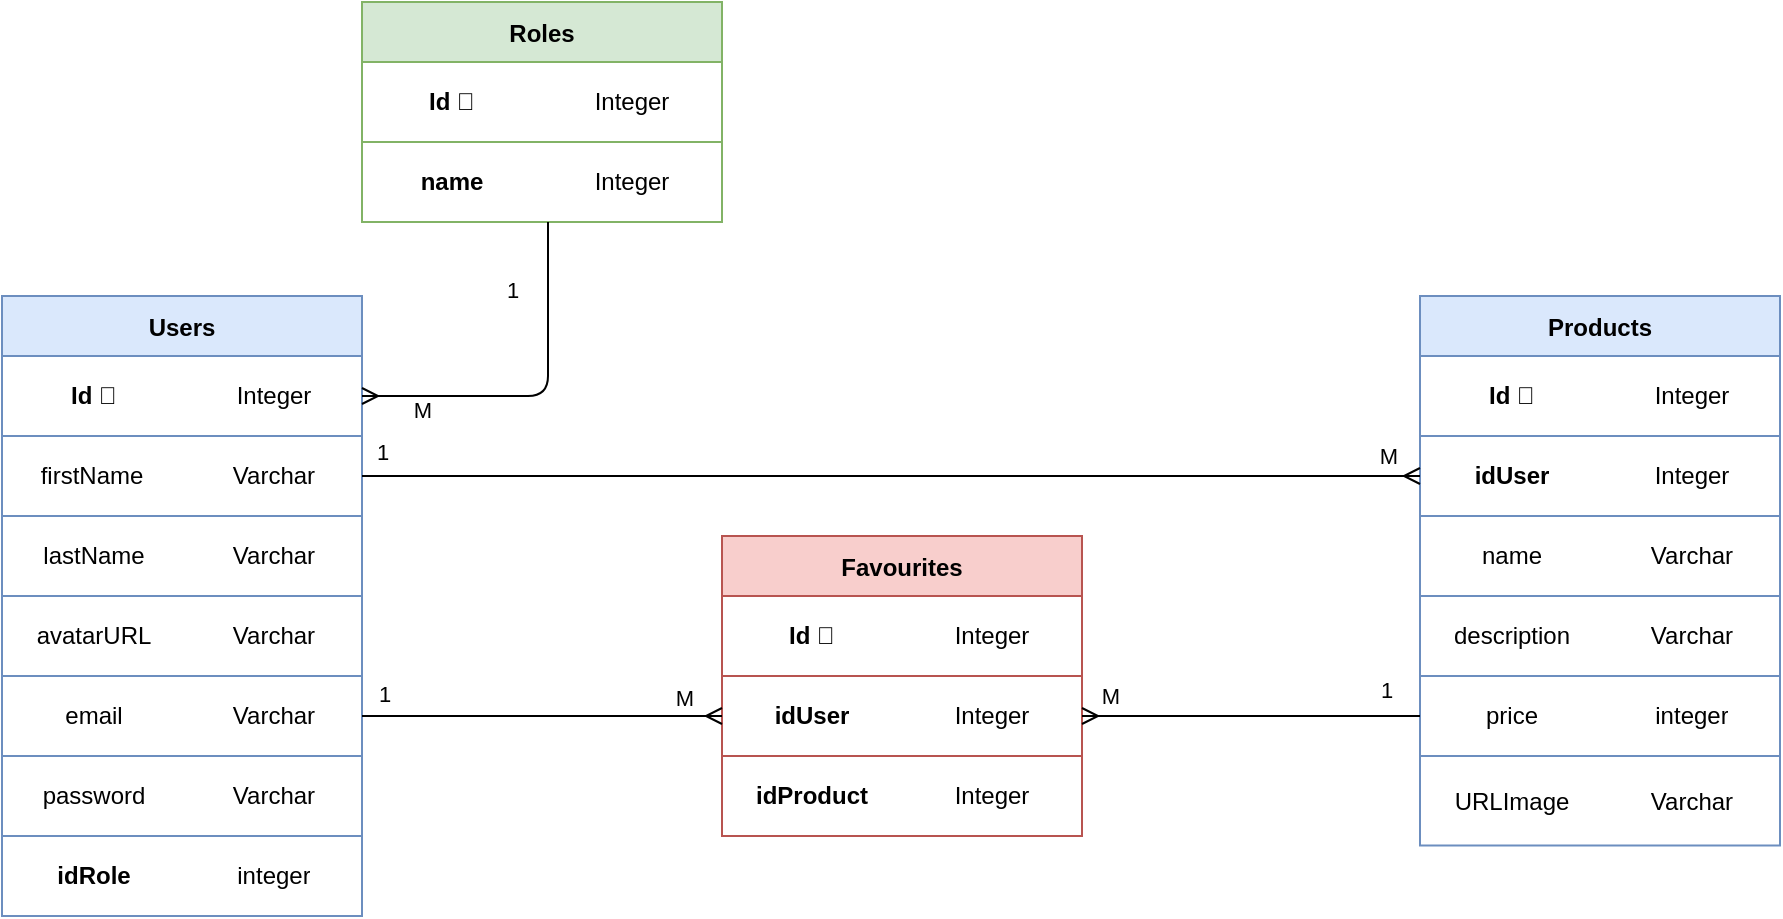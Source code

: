 <mxfile>
    <diagram name="Página-1" id="THWm4UdsPq4UFAy5N0O1">
        <mxGraphModel dx="1003" dy="1287" grid="0" gridSize="10" guides="1" tooltips="1" connect="1" arrows="1" fold="1" page="0" pageScale="1" pageWidth="850" pageHeight="1100" background="none" math="0" shadow="0">
            <root>
                <mxCell id="0"/>
                <mxCell id="1" parent="0"/>
                <mxCell id="66" value="Users" style="shape=table;startSize=30;container=1;collapsible=0;childLayout=tableLayout;shadow=0;fixedRows=0;resizeLast=0;resizeLastRow=0;columnLines=0;rowLines=1;top=1;swimlaneBody=1;fillColor=#dae8fc;strokeColor=#6c8ebf;portConstraintRotation=0;noLabel=0;editable=1;movable=1;resizable=1;rotatable=1;deletable=1;connectable=1;fontStyle=1" parent="1" vertex="1">
                    <mxGeometry x="-30" y="-637" width="180" height="310" as="geometry"/>
                </mxCell>
                <mxCell id="67" value="" style="shape=tableRow;horizontal=0;startSize=0;swimlaneHead=0;swimlaneBody=0;top=0;left=0;bottom=0;right=0;collapsible=0;dropTarget=0;fillColor=none;points=[[0,0.5],[1,0.5]];portConstraint=eastwest;shadow=0;allowArrows=1;" parent="66" vertex="1">
                    <mxGeometry y="30" width="180" height="40" as="geometry"/>
                </mxCell>
                <mxCell id="68" value="&lt;b&gt;Id 🔑&lt;/b&gt;" style="shape=partialRectangle;html=1;whiteSpace=wrap;connectable=0;overflow=hidden;fillColor=none;top=0;left=0;bottom=0;right=0;pointerEvents=1;shadow=0;" parent="67" vertex="1">
                    <mxGeometry width="92" height="40" as="geometry">
                        <mxRectangle width="92" height="40" as="alternateBounds"/>
                    </mxGeometry>
                </mxCell>
                <mxCell id="101" value="Integer" style="shape=partialRectangle;html=1;whiteSpace=wrap;connectable=0;overflow=hidden;fillColor=none;top=0;left=0;bottom=0;right=0;pointerEvents=1;shadow=0;" parent="67" vertex="1">
                    <mxGeometry x="92" width="88" height="40" as="geometry">
                        <mxRectangle width="88" height="40" as="alternateBounds"/>
                    </mxGeometry>
                </mxCell>
                <mxCell id="69" value="" style="shape=tableRow;horizontal=0;startSize=0;swimlaneHead=0;swimlaneBody=0;top=0;left=0;bottom=0;right=0;collapsible=0;dropTarget=0;fillColor=none;points=[[0,0.5],[1,0.5]];portConstraint=eastwest;shadow=0;" parent="66" vertex="1">
                    <mxGeometry y="70" width="180" height="40" as="geometry"/>
                </mxCell>
                <mxCell id="70" value="firstName&lt;span style=&quot;white-space: pre;&quot;&gt;&#9;&lt;/span&gt;" style="shape=partialRectangle;html=1;whiteSpace=wrap;connectable=0;overflow=hidden;fillColor=none;top=0;left=0;bottom=0;right=0;pointerEvents=1;shadow=0;" parent="69" vertex="1">
                    <mxGeometry width="92" height="40" as="geometry">
                        <mxRectangle width="92" height="40" as="alternateBounds"/>
                    </mxGeometry>
                </mxCell>
                <mxCell id="102" value="Varchar" style="shape=partialRectangle;html=1;whiteSpace=wrap;connectable=0;overflow=hidden;fillColor=none;top=0;left=0;bottom=0;right=0;pointerEvents=1;shadow=0;" parent="69" vertex="1">
                    <mxGeometry x="92" width="88" height="40" as="geometry">
                        <mxRectangle width="88" height="40" as="alternateBounds"/>
                    </mxGeometry>
                </mxCell>
                <mxCell id="71" value="" style="shape=tableRow;horizontal=0;startSize=0;swimlaneHead=0;swimlaneBody=0;top=0;left=0;bottom=0;right=0;collapsible=0;dropTarget=0;fillColor=none;points=[[0,0.5],[1,0.5]];portConstraint=eastwest;shadow=0;" parent="66" vertex="1">
                    <mxGeometry y="110" width="180" height="40" as="geometry"/>
                </mxCell>
                <mxCell id="72" value="lastName" style="shape=partialRectangle;html=1;whiteSpace=wrap;connectable=0;overflow=hidden;fillColor=none;top=0;left=0;bottom=0;right=0;pointerEvents=1;shadow=0;" parent="71" vertex="1">
                    <mxGeometry width="92" height="40" as="geometry">
                        <mxRectangle width="92" height="40" as="alternateBounds"/>
                    </mxGeometry>
                </mxCell>
                <mxCell id="103" value="Varchar" style="shape=partialRectangle;html=1;whiteSpace=wrap;connectable=0;overflow=hidden;fillColor=none;top=0;left=0;bottom=0;right=0;pointerEvents=1;shadow=0;" parent="71" vertex="1">
                    <mxGeometry x="92" width="88" height="40" as="geometry">
                        <mxRectangle width="88" height="40" as="alternateBounds"/>
                    </mxGeometry>
                </mxCell>
                <mxCell id="73" value="" style="shape=tableRow;horizontal=0;startSize=0;swimlaneHead=0;swimlaneBody=0;top=0;left=0;bottom=0;right=0;collapsible=0;dropTarget=0;fillColor=none;points=[[0,0.5],[1,0.5]];portConstraint=eastwest;shadow=0;" parent="66" vertex="1">
                    <mxGeometry y="150" width="180" height="40" as="geometry"/>
                </mxCell>
                <mxCell id="74" value="avatarURL" style="shape=partialRectangle;html=1;whiteSpace=wrap;connectable=0;overflow=hidden;fillColor=none;top=0;left=0;bottom=0;right=0;pointerEvents=1;shadow=0;" parent="73" vertex="1">
                    <mxGeometry width="92" height="40" as="geometry">
                        <mxRectangle width="92" height="40" as="alternateBounds"/>
                    </mxGeometry>
                </mxCell>
                <mxCell id="104" value="Varchar" style="shape=partialRectangle;html=1;whiteSpace=wrap;connectable=0;overflow=hidden;fillColor=none;top=0;left=0;bottom=0;right=0;pointerEvents=1;shadow=0;" parent="73" vertex="1">
                    <mxGeometry x="92" width="88" height="40" as="geometry">
                        <mxRectangle width="88" height="40" as="alternateBounds"/>
                    </mxGeometry>
                </mxCell>
                <mxCell id="75" value="" style="shape=tableRow;horizontal=0;startSize=0;swimlaneHead=0;swimlaneBody=0;top=0;left=0;bottom=0;right=0;collapsible=0;dropTarget=0;fillColor=none;points=[[0,0.5],[1,0.5]];portConstraint=eastwest;shadow=0;" parent="66" vertex="1">
                    <mxGeometry y="190" width="180" height="40" as="geometry"/>
                </mxCell>
                <mxCell id="76" value="email" style="shape=partialRectangle;html=1;whiteSpace=wrap;connectable=0;overflow=hidden;fillColor=none;top=0;left=0;bottom=0;right=0;pointerEvents=1;shadow=0;" parent="75" vertex="1">
                    <mxGeometry width="92" height="40" as="geometry">
                        <mxRectangle width="92" height="40" as="alternateBounds"/>
                    </mxGeometry>
                </mxCell>
                <mxCell id="105" value="Varchar" style="shape=partialRectangle;html=1;whiteSpace=wrap;connectable=0;overflow=hidden;fillColor=none;top=0;left=0;bottom=0;right=0;pointerEvents=1;shadow=0;" parent="75" vertex="1">
                    <mxGeometry x="92" width="88" height="40" as="geometry">
                        <mxRectangle width="88" height="40" as="alternateBounds"/>
                    </mxGeometry>
                </mxCell>
                <mxCell id="77" value="" style="shape=tableRow;horizontal=0;startSize=0;swimlaneHead=0;swimlaneBody=0;top=0;left=0;bottom=0;right=0;collapsible=0;dropTarget=0;fillColor=none;points=[[0,0.5],[1,0.5]];portConstraint=eastwest;shadow=0;" parent="66" vertex="1">
                    <mxGeometry y="230" width="180" height="40" as="geometry"/>
                </mxCell>
                <mxCell id="78" value="password" style="shape=partialRectangle;html=1;whiteSpace=wrap;connectable=0;overflow=hidden;fillColor=none;top=0;left=0;bottom=0;right=0;pointerEvents=1;shadow=0;" parent="77" vertex="1">
                    <mxGeometry width="92" height="40" as="geometry">
                        <mxRectangle width="92" height="40" as="alternateBounds"/>
                    </mxGeometry>
                </mxCell>
                <mxCell id="106" value="Varchar" style="shape=partialRectangle;html=1;whiteSpace=wrap;connectable=0;overflow=hidden;fillColor=none;top=0;left=0;bottom=0;right=0;pointerEvents=1;shadow=0;" parent="77" vertex="1">
                    <mxGeometry x="92" width="88" height="40" as="geometry">
                        <mxRectangle width="88" height="40" as="alternateBounds"/>
                    </mxGeometry>
                </mxCell>
                <mxCell id="194" style="shape=tableRow;horizontal=0;startSize=0;swimlaneHead=0;swimlaneBody=0;top=0;left=0;bottom=0;right=0;collapsible=0;dropTarget=0;fillColor=none;points=[[0,0.5],[1,0.5]];portConstraint=eastwest;shadow=0;" parent="66" vertex="1">
                    <mxGeometry y="270" width="180" height="40" as="geometry"/>
                </mxCell>
                <mxCell id="195" value="&lt;b&gt;idRole&lt;/b&gt;" style="shape=partialRectangle;html=1;whiteSpace=wrap;connectable=0;overflow=hidden;fillColor=none;top=0;left=0;bottom=0;right=0;pointerEvents=1;shadow=0;" parent="194" vertex="1">
                    <mxGeometry width="92" height="40" as="geometry">
                        <mxRectangle width="92" height="40" as="alternateBounds"/>
                    </mxGeometry>
                </mxCell>
                <mxCell id="196" value="integer" style="shape=partialRectangle;html=1;whiteSpace=wrap;connectable=0;overflow=hidden;fillColor=none;top=0;left=0;bottom=0;right=0;pointerEvents=1;shadow=0;" parent="194" vertex="1">
                    <mxGeometry x="92" width="88" height="40" as="geometry">
                        <mxRectangle width="88" height="40" as="alternateBounds"/>
                    </mxGeometry>
                </mxCell>
                <mxCell id="80" value="Favourites" style="shape=table;startSize=30;container=1;collapsible=0;childLayout=tableLayout;shadow=0;fixedRows=0;resizeLast=0;resizeLastRow=0;columnLines=0;rowLines=1;top=1;swimlaneBody=1;fillColor=#f8cecc;strokeColor=#b85450;fontStyle=1" parent="1" vertex="1">
                    <mxGeometry x="330" y="-517" width="180" height="150" as="geometry"/>
                </mxCell>
                <mxCell id="81" value="" style="shape=tableRow;horizontal=0;startSize=0;swimlaneHead=0;swimlaneBody=0;top=0;left=0;bottom=0;right=0;collapsible=0;dropTarget=0;fillColor=none;points=[[0,0.5],[1,0.5]];portConstraint=eastwest;shadow=0;" parent="80" vertex="1">
                    <mxGeometry y="30" width="180" height="40" as="geometry"/>
                </mxCell>
                <mxCell id="82" value="&lt;b&gt;Id 🔑&lt;/b&gt;" style="shape=partialRectangle;html=1;whiteSpace=wrap;connectable=0;overflow=hidden;fillColor=none;top=0;left=0;bottom=0;right=0;pointerEvents=1;shadow=0;" parent="81" vertex="1">
                    <mxGeometry width="90" height="40" as="geometry">
                        <mxRectangle width="90" height="40" as="alternateBounds"/>
                    </mxGeometry>
                </mxCell>
                <mxCell id="137" value="Integer" style="shape=partialRectangle;html=1;whiteSpace=wrap;connectable=0;overflow=hidden;fillColor=none;top=0;left=0;bottom=0;right=0;pointerEvents=1;shadow=0;" parent="81" vertex="1">
                    <mxGeometry x="90" width="90" height="40" as="geometry">
                        <mxRectangle width="90" height="40" as="alternateBounds"/>
                    </mxGeometry>
                </mxCell>
                <mxCell id="83" value="" style="shape=tableRow;horizontal=0;startSize=0;swimlaneHead=0;swimlaneBody=0;top=0;left=0;bottom=0;right=0;collapsible=0;dropTarget=0;fillColor=none;points=[[0,0.5],[1,0.5]];portConstraint=eastwest;shadow=0;" parent="80" vertex="1">
                    <mxGeometry y="70" width="180" height="40" as="geometry"/>
                </mxCell>
                <mxCell id="84" value="&lt;b&gt;idUser&lt;/b&gt;" style="shape=partialRectangle;html=1;whiteSpace=wrap;connectable=0;overflow=hidden;fillColor=none;top=0;left=0;bottom=0;right=0;pointerEvents=1;shadow=0;" parent="83" vertex="1">
                    <mxGeometry width="90" height="40" as="geometry">
                        <mxRectangle width="90" height="40" as="alternateBounds"/>
                    </mxGeometry>
                </mxCell>
                <mxCell id="138" value="Integer" style="shape=partialRectangle;html=1;whiteSpace=wrap;connectable=0;overflow=hidden;fillColor=none;top=0;left=0;bottom=0;right=0;pointerEvents=1;shadow=0;" parent="83" vertex="1">
                    <mxGeometry x="90" width="90" height="40" as="geometry">
                        <mxRectangle width="90" height="40" as="alternateBounds"/>
                    </mxGeometry>
                </mxCell>
                <mxCell id="85" value="" style="shape=tableRow;horizontal=0;startSize=0;swimlaneHead=0;swimlaneBody=0;top=0;left=0;bottom=0;right=0;collapsible=0;dropTarget=0;fillColor=none;points=[[0,0.5],[1,0.5]];portConstraint=eastwest;shadow=0;" parent="80" vertex="1">
                    <mxGeometry y="110" width="180" height="40" as="geometry"/>
                </mxCell>
                <mxCell id="86" value="&lt;b&gt;idProduct&lt;/b&gt;" style="shape=partialRectangle;html=1;whiteSpace=wrap;connectable=0;overflow=hidden;fillColor=none;top=0;left=0;bottom=0;right=0;pointerEvents=1;shadow=0;" parent="85" vertex="1">
                    <mxGeometry width="90" height="40" as="geometry">
                        <mxRectangle width="90" height="40" as="alternateBounds"/>
                    </mxGeometry>
                </mxCell>
                <mxCell id="139" value="Integer" style="shape=partialRectangle;html=1;whiteSpace=wrap;connectable=0;overflow=hidden;fillColor=none;top=0;left=0;bottom=0;right=0;pointerEvents=1;shadow=0;" parent="85" vertex="1">
                    <mxGeometry x="90" width="90" height="40" as="geometry">
                        <mxRectangle width="90" height="40" as="alternateBounds"/>
                    </mxGeometry>
                </mxCell>
                <mxCell id="140" value="Products" style="shape=table;startSize=30;container=1;collapsible=0;childLayout=tableLayout;shadow=0;fixedRows=0;resizeLast=0;resizeLastRow=0;columnLines=0;rowLines=1;top=1;swimlaneBody=1;fillColor=#dae8fc;strokeColor=#6c8ebf;portConstraintRotation=0;noLabel=0;editable=1;movable=1;resizable=1;rotatable=1;deletable=1;connectable=1;fontStyle=1" parent="1" vertex="1">
                    <mxGeometry x="679" y="-637" width="180" height="274.75" as="geometry"/>
                </mxCell>
                <mxCell id="141" value="" style="shape=tableRow;horizontal=0;startSize=0;swimlaneHead=0;swimlaneBody=0;top=0;left=0;bottom=0;right=0;collapsible=0;dropTarget=0;fillColor=none;points=[[0,0.5],[1,0.5]];portConstraint=eastwest;shadow=0;allowArrows=1;" parent="140" vertex="1">
                    <mxGeometry y="30" width="180" height="40" as="geometry"/>
                </mxCell>
                <mxCell id="142" value="&lt;b&gt;Id 🔑&lt;/b&gt;" style="shape=partialRectangle;html=1;whiteSpace=wrap;connectable=0;overflow=hidden;fillColor=none;top=0;left=0;bottom=0;right=0;pointerEvents=1;shadow=0;" parent="141" vertex="1">
                    <mxGeometry width="92" height="40" as="geometry">
                        <mxRectangle width="92" height="40" as="alternateBounds"/>
                    </mxGeometry>
                </mxCell>
                <mxCell id="143" value="Integer" style="shape=partialRectangle;html=1;whiteSpace=wrap;connectable=0;overflow=hidden;fillColor=none;top=0;left=0;bottom=0;right=0;pointerEvents=1;shadow=0;" parent="141" vertex="1">
                    <mxGeometry x="92" width="88" height="40" as="geometry">
                        <mxRectangle width="88" height="40" as="alternateBounds"/>
                    </mxGeometry>
                </mxCell>
                <mxCell id="162" style="shape=tableRow;horizontal=0;startSize=0;swimlaneHead=0;swimlaneBody=0;top=0;left=0;bottom=0;right=0;collapsible=0;dropTarget=0;fillColor=none;points=[[0,0.5],[1,0.5]];portConstraint=eastwest;shadow=0;" parent="140" vertex="1">
                    <mxGeometry y="70" width="180" height="40" as="geometry"/>
                </mxCell>
                <mxCell id="163" value="&lt;b&gt;idUser&lt;/b&gt;" style="shape=partialRectangle;html=1;whiteSpace=wrap;connectable=0;overflow=hidden;fillColor=none;top=0;left=0;bottom=0;right=0;pointerEvents=1;shadow=0;" parent="162" vertex="1">
                    <mxGeometry width="92" height="40" as="geometry">
                        <mxRectangle width="92" height="40" as="alternateBounds"/>
                    </mxGeometry>
                </mxCell>
                <mxCell id="164" value="Integer" style="shape=partialRectangle;html=1;whiteSpace=wrap;connectable=0;overflow=hidden;fillColor=none;top=0;left=0;bottom=0;right=0;pointerEvents=1;shadow=0;" parent="162" vertex="1">
                    <mxGeometry x="92" width="88" height="40" as="geometry">
                        <mxRectangle width="88" height="40" as="alternateBounds"/>
                    </mxGeometry>
                </mxCell>
                <mxCell id="144" value="" style="shape=tableRow;horizontal=0;startSize=0;swimlaneHead=0;swimlaneBody=0;top=0;left=0;bottom=0;right=0;collapsible=0;dropTarget=0;fillColor=none;points=[[0,0.5],[1,0.5]];portConstraint=eastwest;shadow=0;" parent="140" vertex="1">
                    <mxGeometry y="110" width="180" height="40" as="geometry"/>
                </mxCell>
                <mxCell id="145" value="name" style="shape=partialRectangle;html=1;whiteSpace=wrap;connectable=0;overflow=hidden;fillColor=none;top=0;left=0;bottom=0;right=0;pointerEvents=1;shadow=0;" parent="144" vertex="1">
                    <mxGeometry width="92" height="40" as="geometry">
                        <mxRectangle width="92" height="40" as="alternateBounds"/>
                    </mxGeometry>
                </mxCell>
                <mxCell id="146" value="Varchar" style="shape=partialRectangle;html=1;whiteSpace=wrap;connectable=0;overflow=hidden;fillColor=none;top=0;left=0;bottom=0;right=0;pointerEvents=1;shadow=0;" parent="144" vertex="1">
                    <mxGeometry x="92" width="88" height="40" as="geometry">
                        <mxRectangle width="88" height="40" as="alternateBounds"/>
                    </mxGeometry>
                </mxCell>
                <mxCell id="147" value="" style="shape=tableRow;horizontal=0;startSize=0;swimlaneHead=0;swimlaneBody=0;top=0;left=0;bottom=0;right=0;collapsible=0;dropTarget=0;fillColor=none;points=[[0,0.5],[1,0.5]];portConstraint=eastwest;shadow=0;" parent="140" vertex="1">
                    <mxGeometry y="150" width="180" height="40" as="geometry"/>
                </mxCell>
                <mxCell id="148" value="description" style="shape=partialRectangle;html=1;whiteSpace=wrap;connectable=0;overflow=hidden;fillColor=none;top=0;left=0;bottom=0;right=0;pointerEvents=1;shadow=0;" parent="147" vertex="1">
                    <mxGeometry width="92" height="40" as="geometry">
                        <mxRectangle width="92" height="40" as="alternateBounds"/>
                    </mxGeometry>
                </mxCell>
                <mxCell id="149" value="Varchar" style="shape=partialRectangle;html=1;whiteSpace=wrap;connectable=0;overflow=hidden;fillColor=none;top=0;left=0;bottom=0;right=0;pointerEvents=1;shadow=0;" parent="147" vertex="1">
                    <mxGeometry x="92" width="88" height="40" as="geometry">
                        <mxRectangle width="88" height="40" as="alternateBounds"/>
                    </mxGeometry>
                </mxCell>
                <mxCell id="150" value="" style="shape=tableRow;horizontal=0;startSize=0;swimlaneHead=0;swimlaneBody=0;top=0;left=0;bottom=0;right=0;collapsible=0;dropTarget=0;fillColor=none;points=[[0,0.5],[1,0.5]];portConstraint=eastwest;shadow=0;" parent="140" vertex="1">
                    <mxGeometry y="190" width="180" height="40" as="geometry"/>
                </mxCell>
                <mxCell id="151" value="price" style="shape=partialRectangle;html=1;whiteSpace=wrap;connectable=0;overflow=hidden;fillColor=none;top=0;left=0;bottom=0;right=0;pointerEvents=1;shadow=0;" parent="150" vertex="1">
                    <mxGeometry width="92" height="40" as="geometry">
                        <mxRectangle width="92" height="40" as="alternateBounds"/>
                    </mxGeometry>
                </mxCell>
                <mxCell id="152" value="integer" style="shape=partialRectangle;html=1;whiteSpace=wrap;connectable=0;overflow=hidden;fillColor=none;top=0;left=0;bottom=0;right=0;pointerEvents=1;shadow=0;" parent="150" vertex="1">
                    <mxGeometry x="92" width="88" height="40" as="geometry">
                        <mxRectangle width="88" height="40" as="alternateBounds"/>
                    </mxGeometry>
                </mxCell>
                <mxCell id="153" value="" style="shape=tableRow;horizontal=0;startSize=0;swimlaneHead=0;swimlaneBody=0;top=0;left=0;bottom=0;right=0;collapsible=0;dropTarget=0;fillColor=none;points=[[0,0.5],[1,0.5]];portConstraint=eastwest;shadow=0;" parent="140" vertex="1">
                    <mxGeometry y="230" width="180" height="45" as="geometry"/>
                </mxCell>
                <mxCell id="154" value="URLImage" style="shape=partialRectangle;html=1;whiteSpace=wrap;connectable=0;overflow=hidden;fillColor=none;top=0;left=0;bottom=0;right=0;pointerEvents=1;shadow=0;" parent="153" vertex="1">
                    <mxGeometry width="92" height="45" as="geometry">
                        <mxRectangle width="92" height="45" as="alternateBounds"/>
                    </mxGeometry>
                </mxCell>
                <mxCell id="155" value="Varchar" style="shape=partialRectangle;html=1;whiteSpace=wrap;connectable=0;overflow=hidden;fillColor=none;top=0;left=0;bottom=0;right=0;pointerEvents=1;shadow=0;" parent="153" vertex="1">
                    <mxGeometry x="92" width="88" height="45" as="geometry">
                        <mxRectangle width="88" height="45" as="alternateBounds"/>
                    </mxGeometry>
                </mxCell>
                <mxCell id="171" style="edgeStyle=none;html=1;entryX=0;entryY=0.5;entryDx=0;entryDy=0;endArrow=ERmany;endFill=0;exitX=1;exitY=0.5;exitDx=0;exitDy=0;" parent="1" source="69" target="162" edge="1">
                    <mxGeometry relative="1" as="geometry">
                        <Array as="points"/>
                    </mxGeometry>
                </mxCell>
                <mxCell id="172" value="1" style="edgeLabel;html=1;align=center;verticalAlign=middle;resizable=0;points=[];" parent="171" vertex="1" connectable="0">
                    <mxGeometry x="-0.906" y="2" relative="1" as="geometry">
                        <mxPoint x="-15" y="-10" as="offset"/>
                    </mxGeometry>
                </mxCell>
                <mxCell id="173" value="M" style="edgeLabel;html=1;align=center;verticalAlign=middle;resizable=0;points=[];" parent="171" vertex="1" connectable="0">
                    <mxGeometry x="0.885" y="-4" relative="1" as="geometry">
                        <mxPoint x="14" y="-14" as="offset"/>
                    </mxGeometry>
                </mxCell>
                <mxCell id="174" style="edgeStyle=none;html=1;entryX=0;entryY=0.5;entryDx=0;entryDy=0;endArrow=ERmany;endFill=0;" parent="1" source="75" target="83" edge="1">
                    <mxGeometry relative="1" as="geometry"/>
                </mxCell>
                <mxCell id="177" value="1" style="edgeLabel;html=1;align=center;verticalAlign=middle;resizable=0;points=[];" parent="174" vertex="1" connectable="0">
                    <mxGeometry x="-0.86" y="3" relative="1" as="geometry">
                        <mxPoint x="-2" y="-8" as="offset"/>
                    </mxGeometry>
                </mxCell>
                <mxCell id="178" value="M" style="edgeLabel;html=1;align=center;verticalAlign=middle;resizable=0;points=[];" parent="174" vertex="1" connectable="0">
                    <mxGeometry x="0.747" y="1" relative="1" as="geometry">
                        <mxPoint x="4" y="-8" as="offset"/>
                    </mxGeometry>
                </mxCell>
                <mxCell id="175" style="edgeStyle=none;html=1;entryX=1;entryY=0.5;entryDx=0;entryDy=0;endArrow=ERmany;endFill=0;startArrow=none;startFill=0;" parent="1" source="150" target="83" edge="1">
                    <mxGeometry relative="1" as="geometry"/>
                </mxCell>
                <mxCell id="179" value="M" style="edgeLabel;html=1;align=center;verticalAlign=middle;resizable=0;points=[];" parent="175" vertex="1" connectable="0">
                    <mxGeometry x="0.744" y="-1" relative="1" as="geometry">
                        <mxPoint x="-8" y="-9" as="offset"/>
                    </mxGeometry>
                </mxCell>
                <mxCell id="180" value="1" style="edgeLabel;html=1;align=center;verticalAlign=middle;resizable=0;points=[];" parent="175" vertex="1" connectable="0">
                    <mxGeometry x="-0.839" y="3" relative="1" as="geometry">
                        <mxPoint x="-4" y="-16" as="offset"/>
                    </mxGeometry>
                </mxCell>
                <mxCell id="181" value="Roles" style="shape=table;startSize=30;container=1;collapsible=0;childLayout=tableLayout;shadow=0;fixedRows=0;resizeLast=0;resizeLastRow=0;columnLines=0;rowLines=1;top=1;swimlaneBody=1;fillColor=#d5e8d4;strokeColor=#82b366;fontStyle=1" parent="1" vertex="1">
                    <mxGeometry x="150" y="-784" width="180" height="110" as="geometry"/>
                </mxCell>
                <mxCell id="182" value="" style="shape=tableRow;horizontal=0;startSize=0;swimlaneHead=0;swimlaneBody=0;top=0;left=0;bottom=0;right=0;collapsible=0;dropTarget=0;fillColor=none;points=[[0,0.5],[1,0.5]];portConstraint=eastwest;shadow=0;" parent="181" vertex="1">
                    <mxGeometry y="30" width="180" height="40" as="geometry"/>
                </mxCell>
                <mxCell id="183" value="&lt;b&gt;Id 🔑&lt;/b&gt;" style="shape=partialRectangle;html=1;whiteSpace=wrap;connectable=0;overflow=hidden;fillColor=none;top=0;left=0;bottom=0;right=0;pointerEvents=1;shadow=0;" parent="182" vertex="1">
                    <mxGeometry width="90" height="40" as="geometry">
                        <mxRectangle width="90" height="40" as="alternateBounds"/>
                    </mxGeometry>
                </mxCell>
                <mxCell id="184" value="Integer" style="shape=partialRectangle;html=1;whiteSpace=wrap;connectable=0;overflow=hidden;fillColor=none;top=0;left=0;bottom=0;right=0;pointerEvents=1;shadow=0;" parent="182" vertex="1">
                    <mxGeometry x="90" width="90" height="40" as="geometry">
                        <mxRectangle width="90" height="40" as="alternateBounds"/>
                    </mxGeometry>
                </mxCell>
                <mxCell id="185" value="" style="shape=tableRow;horizontal=0;startSize=0;swimlaneHead=0;swimlaneBody=0;top=0;left=0;bottom=0;right=0;collapsible=0;dropTarget=0;fillColor=none;points=[[0,0.5],[1,0.5]];portConstraint=eastwest;shadow=0;" parent="181" vertex="1">
                    <mxGeometry y="70" width="180" height="40" as="geometry"/>
                </mxCell>
                <mxCell id="186" value="&lt;b&gt;name&lt;/b&gt;" style="shape=partialRectangle;html=1;whiteSpace=wrap;connectable=0;overflow=hidden;fillColor=none;top=0;left=0;bottom=0;right=0;pointerEvents=1;shadow=0;" parent="185" vertex="1">
                    <mxGeometry width="90" height="40" as="geometry">
                        <mxRectangle width="90" height="40" as="alternateBounds"/>
                    </mxGeometry>
                </mxCell>
                <mxCell id="187" value="Integer" style="shape=partialRectangle;html=1;whiteSpace=wrap;connectable=0;overflow=hidden;fillColor=none;top=0;left=0;bottom=0;right=0;pointerEvents=1;shadow=0;" parent="185" vertex="1">
                    <mxGeometry x="90" width="90" height="40" as="geometry">
                        <mxRectangle width="90" height="40" as="alternateBounds"/>
                    </mxGeometry>
                </mxCell>
                <mxCell id="197" style="edgeStyle=elbowEdgeStyle;html=1;startArrow=none;startFill=0;endArrow=ERmany;endFill=0;elbow=vertical;" parent="1" source="185" target="67" edge="1">
                    <mxGeometry relative="1" as="geometry">
                        <mxPoint x="65" y="-640" as="targetPoint"/>
                        <Array as="points">
                            <mxPoint x="243" y="-587"/>
                        </Array>
                    </mxGeometry>
                </mxCell>
                <mxCell id="198" value="1" style="edgeLabel;html=1;align=center;verticalAlign=middle;resizable=0;points=[];" parent="197" vertex="1" connectable="0">
                    <mxGeometry x="-0.595" relative="1" as="geometry">
                        <mxPoint x="-18" y="-3" as="offset"/>
                    </mxGeometry>
                </mxCell>
                <mxCell id="199" value="M" style="edgeLabel;html=1;align=center;verticalAlign=middle;resizable=0;points=[];" parent="197" vertex="1" connectable="0">
                    <mxGeometry x="0.454" y="2" relative="1" as="geometry">
                        <mxPoint x="-19" y="5" as="offset"/>
                    </mxGeometry>
                </mxCell>
            </root>
        </mxGraphModel>
    </diagram>
</mxfile>